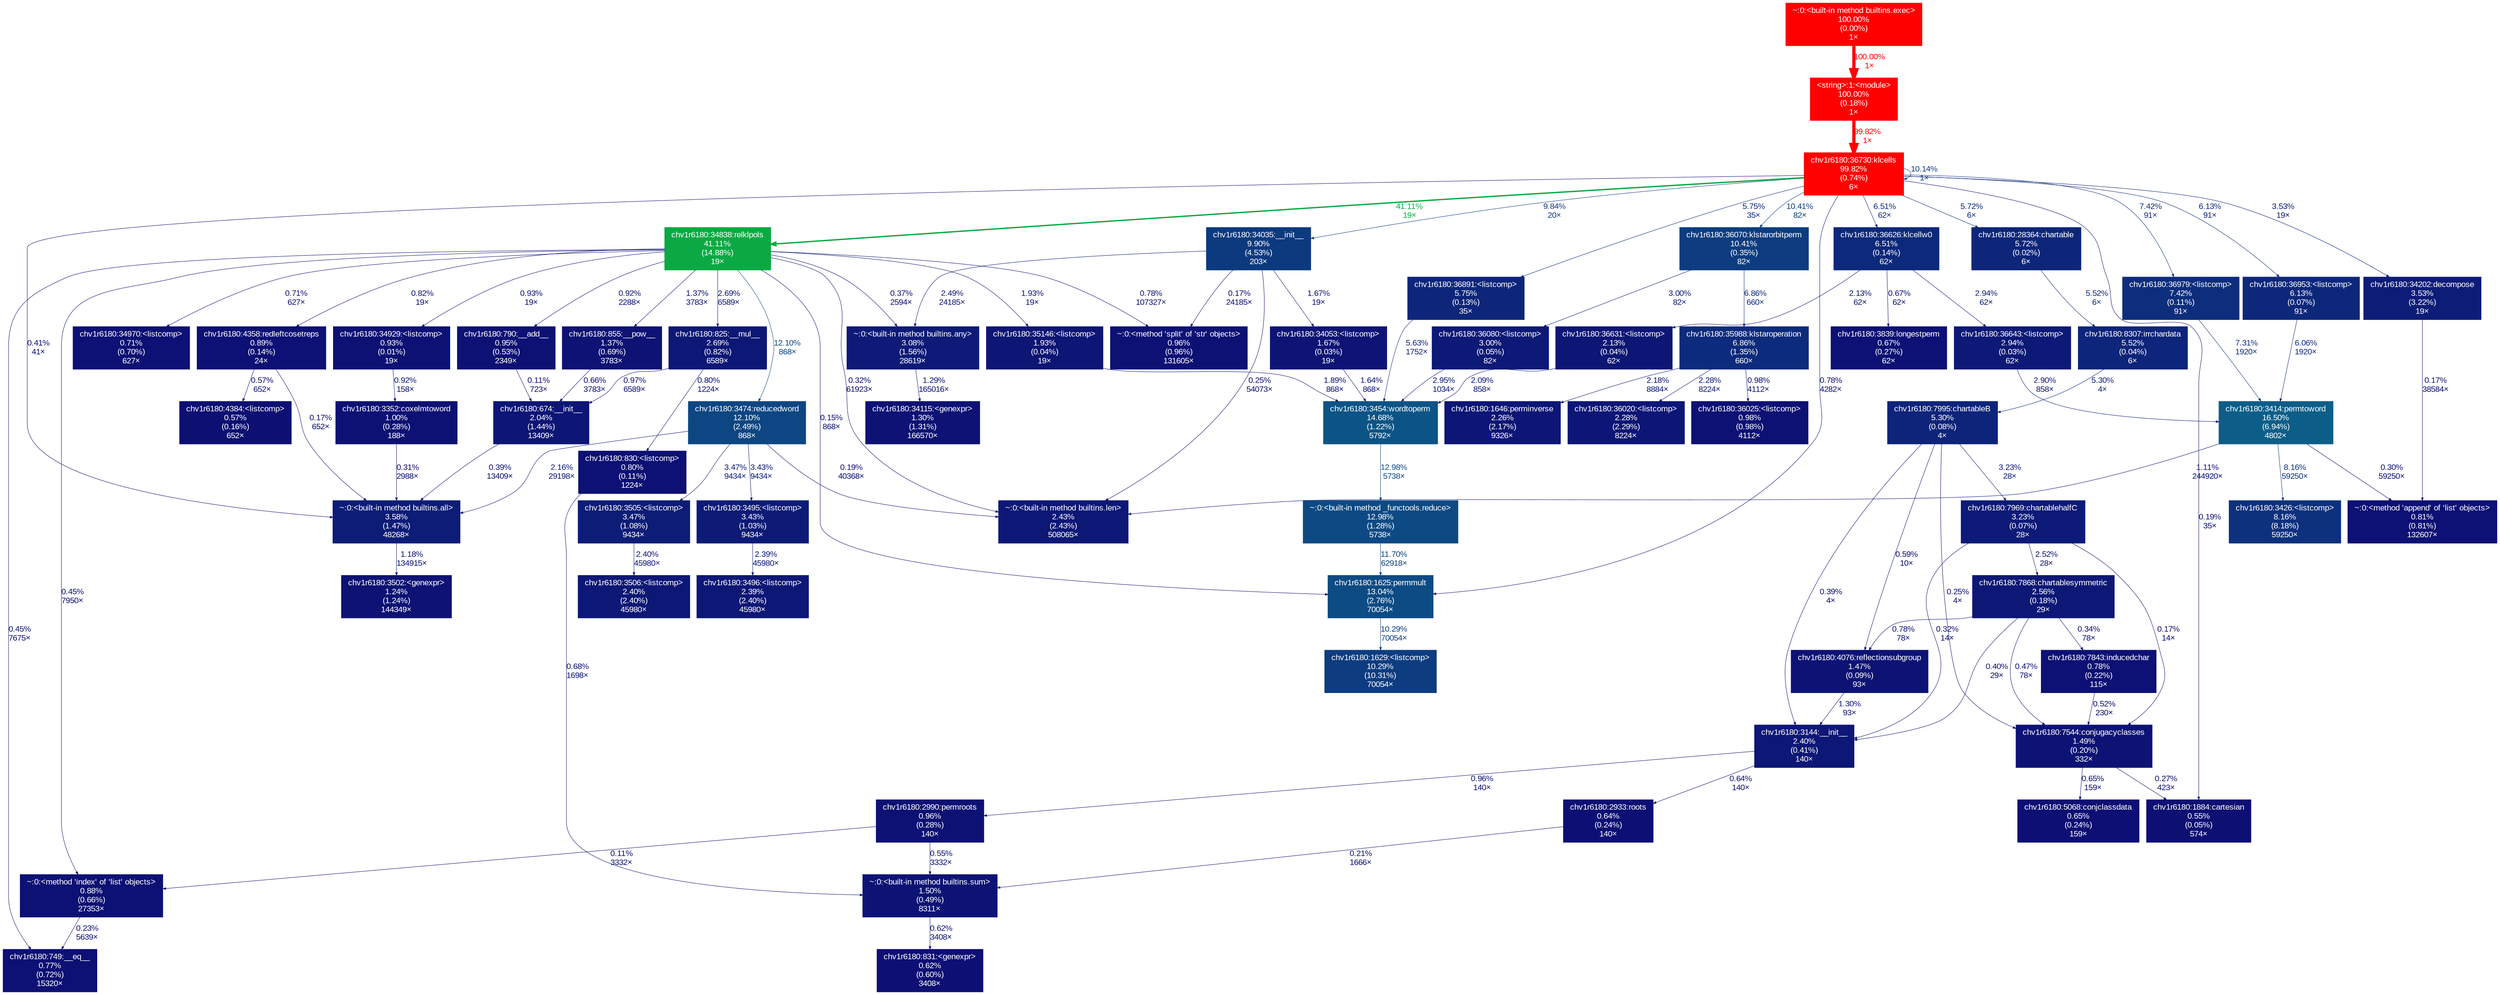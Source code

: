 digraph {
	graph [fontname=Arial, nodesep=0.125, ranksep=0.25];
	node [fontcolor=white, fontname=Arial, height=0, shape=box, style=filled, width=0];
	edge [fontname=Arial];
	0 [color="#0d4a84", fontcolor="#ffffff", fontsize="10.00", label="~:0:<built-in method _functools.reduce>\n12.98%\n(1.28%)\n5738×", tooltip="~"];
	0 -> 131 [arrowsize="0.35", color="#0d4382", fontcolor="#0d4382", fontsize="10.00", label="11.70%\n62918×", labeldistance="0.50", penwidth="0.50"];
	1 [color="#0c5486", fontcolor="#ffffff", fontsize="10.00", label="chv1r6180:3454:wordtoperm\n14.68%\n(1.22%)\n5792×", tooltip="/home/slashblade_ubuntu/Code/LieRepn/lieToolbox/PyCox/chv1r6180.py"];
	1 -> 0 [arrowsize="0.36", color="#0d4a84", fontcolor="#0d4a84", fontsize="10.00", label="12.98%\n5738×", labeldistance="0.52", penwidth="0.52"];
	5 [color="#0d1c77", fontcolor="#ffffff", fontsize="10.00", label="~:0:<built-in method builtins.all>\n3.58%\n(1.47%)\n48268×", tooltip="~"];
	5 -> 184 [arrowsize="0.35", color="#0d1274", fontcolor="#0d1274", fontsize="10.00", label="1.18%\n134915×", labeldistance="0.50", penwidth="0.50"];
	6 [color="#0d1074", fontcolor="#ffffff", fontsize="10.00", label="chv1r6180:4358:redleftcosetreps\n0.89%\n(0.14%)\n24×", tooltip="/home/slashblade_ubuntu/Code/LieRepn/lieToolbox/PyCox/chv1r6180.py"];
	6 -> 5 [arrowsize="0.35", color="#0d0d73", fontcolor="#0d0d73", fontsize="10.00", label="0.17%\n652×", labeldistance="0.50", penwidth="0.50"];
	6 -> 100 [arrowsize="0.35", color="#0d0f73", fontcolor="#0d0f73", fontsize="10.00", label="0.57%\n652×", labeldistance="0.50", penwidth="0.50"];
	7 [color="#0d1575", fontcolor="#ffffff", fontsize="10.00", label="chv1r6180:674:__init__\n2.04%\n(1.44%)\n13409×", tooltip="/home/slashblade_ubuntu/Code/LieRepn/lieToolbox/PyCox/chv1r6180.py"];
	7 -> 5 [arrowsize="0.35", color="#0d0e73", fontcolor="#0d0e73", fontsize="10.00", label="0.39%\n13409×", labeldistance="0.50", penwidth="0.50"];
	8 [color="#0d1174", fontcolor="#ffffff", fontsize="10.00", label="chv1r6180:790:__add__\n0.95%\n(0.53%)\n2349×", tooltip="/home/slashblade_ubuntu/Code/LieRepn/lieToolbox/PyCox/chv1r6180.py"];
	8 -> 7 [arrowsize="0.35", color="#0d0d73", fontcolor="#0d0d73", fontsize="10.00", label="0.11%\n723×", labeldistance="0.50", penwidth="0.50"];
	9 [color="#0d1174", fontcolor="#ffffff", fontsize="10.00", label="chv1r6180:3352:coxelmtoword\n1.00%\n(0.28%)\n188×", tooltip="/home/slashblade_ubuntu/Code/LieRepn/lieToolbox/PyCox/chv1r6180.py"];
	9 -> 5 [arrowsize="0.35", color="#0d0e73", fontcolor="#0d0e73", fontsize="10.00", label="0.31%\n2988×", labeldistance="0.50", penwidth="0.50"];
	10 [color="#0d4682", fontcolor="#ffffff", fontsize="10.00", label="chv1r6180:3474:reducedword\n12.10%\n(2.49%)\n868×", tooltip="/home/slashblade_ubuntu/Code/LieRepn/lieToolbox/PyCox/chv1r6180.py"];
	10 -> 5 [arrowsize="0.35", color="#0d1676", fontcolor="#0d1676", fontsize="10.00", label="2.16%\n29198×", labeldistance="0.50", penwidth="0.50"];
	10 -> 23 [arrowsize="0.35", color="#0d0e73", fontcolor="#0d0e73", fontsize="10.00", label="0.19%\n40368×", labeldistance="0.50", penwidth="0.50"];
	10 -> 183 [arrowsize="0.35", color="#0d1b77", fontcolor="#0d1b77", fontsize="10.00", label="3.43%\n9434×", labeldistance="0.50", penwidth="0.50"];
	10 -> 185 [arrowsize="0.35", color="#0d1c77", fontcolor="#0d1c77", fontsize="10.00", label="3.47%\n9434×", labeldistance="0.50", penwidth="0.50"];
	11 [color="#0d1375", fontcolor="#ffffff", fontsize="10.00", label="chv1r6180:4076:reflectionsubgroup\n1.47%\n(0.09%)\n93×", tooltip="/home/slashblade_ubuntu/Code/LieRepn/lieToolbox/PyCox/chv1r6180.py"];
	11 -> 35 [arrowsize="0.35", color="#0d1274", fontcolor="#0d1274", fontsize="10.00", label="1.30%\n93×", labeldistance="0.50", penwidth="0.50"];
	12 [color="#0d3a7f", fontcolor="#ffffff", fontsize="10.00", label="chv1r6180:34035:__init__\n9.90%\n(4.53%)\n203×", tooltip="/home/slashblade_ubuntu/Code/LieRepn/lieToolbox/PyCox/chv1r6180.py"];
	12 -> 15 [arrowsize="0.35", color="#0d1776", fontcolor="#0d1776", fontsize="10.00", label="2.49%\n24185×", labeldistance="0.50", penwidth="0.50"];
	12 -> 23 [arrowsize="0.35", color="#0d0e73", fontcolor="#0d0e73", fontsize="10.00", label="0.25%\n54073×", labeldistance="0.50", penwidth="0.50"];
	12 -> 76 [arrowsize="0.35", color="#0d0d73", fontcolor="#0d0d73", fontsize="10.00", label="0.17%\n24185×", labeldistance="0.50", penwidth="0.50"];
	12 -> 147 [arrowsize="0.35", color="#0d1475", fontcolor="#0d1475", fontsize="10.00", label="1.67%\n19×", labeldistance="0.50", penwidth="0.50"];
	13 [color="#0ba943", fontcolor="#ffffff", fontsize="10.00", label="chv1r6180:34838:relklpols\n41.11%\n(14.88%)\n19×", tooltip="/home/slashblade_ubuntu/Code/LieRepn/lieToolbox/PyCox/chv1r6180.py"];
	13 -> 6 [arrowsize="0.35", color="#0d1074", fontcolor="#0d1074", fontsize="10.00", label="0.82%\n19×", labeldistance="0.50", penwidth="0.50"];
	13 -> 8 [arrowsize="0.35", color="#0d1174", fontcolor="#0d1174", fontsize="10.00", label="0.92%\n2288×", labeldistance="0.50", penwidth="0.50"];
	13 -> 10 [arrowsize="0.35", color="#0d4682", fontcolor="#0d4682", fontsize="10.00", label="12.10%\n868×", labeldistance="0.50", penwidth="0.50"];
	13 -> 15 [arrowsize="0.35", color="#0d0e73", fontcolor="#0d0e73", fontsize="10.00", label="0.37%\n2594×", labeldistance="0.50", penwidth="0.50"];
	13 -> 23 [arrowsize="0.35", color="#0d0e73", fontcolor="#0d0e73", fontsize="10.00", label="0.32%\n61923×", labeldistance="0.50", penwidth="0.50"];
	13 -> 24 [arrowsize="0.35", color="#0d0f73", fontcolor="#0d0f73", fontsize="10.00", label="0.45%\n7675×", labeldistance="0.50", penwidth="0.50"];
	13 -> 25 [arrowsize="0.35", color="#0d1274", fontcolor="#0d1274", fontsize="10.00", label="1.37%\n3783×", labeldistance="0.50", penwidth="0.50"];
	13 -> 27 [arrowsize="0.35", color="#0d1876", fontcolor="#0d1876", fontsize="10.00", label="2.69%\n6589×", labeldistance="0.50", penwidth="0.50"];
	13 -> 52 [arrowsize="0.35", color="#0d1074", fontcolor="#0d1074", fontsize="10.00", label="0.71%\n627×", labeldistance="0.50", penwidth="0.50"];
	13 -> 76 [arrowsize="0.35", color="#0d1074", fontcolor="#0d1074", fontsize="10.00", label="0.78%\n107327×", labeldistance="0.50", penwidth="0.50"];
	13 -> 91 [arrowsize="0.35", color="#0d0f73", fontcolor="#0d0f73", fontsize="10.00", label="0.45%\n7950×", labeldistance="0.50", penwidth="0.50"];
	13 -> 112 [arrowsize="0.35", color="#0d1174", fontcolor="#0d1174", fontsize="10.00", label="0.93%\n19×", labeldistance="0.50", penwidth="0.50"];
	13 -> 131 [arrowsize="0.35", color="#0d0d73", fontcolor="#0d0d73", fontsize="10.00", label="0.15%\n868×", labeldistance="0.50", penwidth="0.50"];
	13 -> 150 [arrowsize="0.35", color="#0d1575", fontcolor="#0d1575", fontsize="10.00", label="1.93%\n19×", labeldistance="0.50", penwidth="0.50"];
	14 [color="#ff0200", fontcolor="#ffffff", fontsize="10.00", label="chv1r6180:36730:klcells\n99.82%\n(0.74%)\n6×", tooltip="/home/slashblade_ubuntu/Code/LieRepn/lieToolbox/PyCox/chv1r6180.py"];
	14 -> 5 [arrowsize="0.35", color="#0d0e73", fontcolor="#0d0e73", fontsize="10.00", label="0.41%\n41×", labeldistance="0.50", penwidth="0.50"];
	14 -> 12 [arrowsize="0.35", color="#0d3a7f", fontcolor="#0d3a7f", fontsize="10.00", label="9.84%\n20×", labeldistance="0.50", penwidth="0.50"];
	14 -> 13 [arrowsize="0.64", color="#0ba943", fontcolor="#0ba943", fontsize="10.00", label="41.11%\n19×", labeldistance="1.64", penwidth="1.64"];
	14 -> 14 [arrowsize="0.35", color="#0d3b80", fontcolor="#0d3b80", fontsize="10.00", label="10.14%\n1×", labeldistance="0.50", penwidth="0.50"];
	14 -> 17 [arrowsize="0.35", color="#0d3d80", fontcolor="#0d3d80", fontsize="10.00", label="10.41%\n82×", labeldistance="0.50", penwidth="0.50"];
	14 -> 21 [arrowsize="0.35", color="#0d267a", fontcolor="#0d267a", fontsize="10.00", label="5.72%\n6×", labeldistance="0.50", penwidth="0.50"];
	14 -> 43 [arrowsize="0.35", color="#0d1c77", fontcolor="#0d1c77", fontsize="10.00", label="3.53%\n19×", labeldistance="0.50", penwidth="0.50"];
	14 -> 44 [arrowsize="0.35", color="#0d0e73", fontcolor="#0d0e73", fontsize="10.00", label="0.19%\n35×", labeldistance="0.50", penwidth="0.50"];
	14 -> 81 [arrowsize="0.35", color="#0d297b", fontcolor="#0d297b", fontsize="10.00", label="6.51%\n62×", labeldistance="0.50", penwidth="0.50"];
	14 -> 115 [arrowsize="0.35", color="#0d287b", fontcolor="#0d287b", fontsize="10.00", label="6.13%\n91×", labeldistance="0.50", penwidth="0.50"];
	14 -> 116 [arrowsize="0.35", color="#0d2e7c", fontcolor="#0d2e7c", fontsize="10.00", label="7.42%\n91×", labeldistance="0.50", penwidth="0.50"];
	14 -> 131 [arrowsize="0.35", color="#0d1074", fontcolor="#0d1074", fontsize="10.00", label="0.78%\n4282×", labeldistance="0.50", penwidth="0.50"];
	14 -> 153 [arrowsize="0.35", color="#0d267a", fontcolor="#0d267a", fontsize="10.00", label="5.75%\n35×", labeldistance="0.50", penwidth="0.50"];
	15 [color="#0d1a77", fontcolor="#ffffff", fontsize="10.00", label="~:0:<built-in method builtins.any>\n3.08%\n(1.56%)\n28619×", tooltip="~"];
	15 -> 201 [arrowsize="0.35", color="#0d1274", fontcolor="#0d1274", fontsize="10.00", label="1.29%\n165016×", labeldistance="0.50", penwidth="0.50"];
	16 [color="#0d1074", fontcolor="#ffffff", fontsize="10.00", label="chv1r6180:3839:longestperm\n0.67%\n(0.27%)\n62×", tooltip="/home/slashblade_ubuntu/Code/LieRepn/lieToolbox/PyCox/chv1r6180.py"];
	17 [color="#0d3d80", fontcolor="#ffffff", fontsize="10.00", label="chv1r6180:36070:klstarorbitperm\n10.41%\n(0.35%)\n82×", tooltip="/home/slashblade_ubuntu/Code/LieRepn/lieToolbox/PyCox/chv1r6180.py"];
	17 -> 85 [arrowsize="0.35", color="#0d2b7c", fontcolor="#0d2b7c", fontsize="10.00", label="6.86%\n660×", labeldistance="0.50", penwidth="0.50"];
	17 -> 151 [arrowsize="0.35", color="#0d1977", fontcolor="#0d1977", fontsize="10.00", label="3.00%\n82×", labeldistance="0.50", penwidth="0.50"];
	20 [color="#0d1375", fontcolor="#ffffff", fontsize="10.00", label="chv1r6180:7544:conjugacyclasses\n1.49%\n(0.20%)\n332×", tooltip="/home/slashblade_ubuntu/Code/LieRepn/lieToolbox/PyCox/chv1r6180.py"];
	20 -> 44 [arrowsize="0.35", color="#0d0e73", fontcolor="#0d0e73", fontsize="10.00", label="0.27%\n423×", labeldistance="0.50", penwidth="0.50"];
	20 -> 84 [arrowsize="0.35", color="#0d0f74", fontcolor="#0d0f74", fontsize="10.00", label="0.65%\n159×", labeldistance="0.50", penwidth="0.50"];
	21 [color="#0d267a", fontcolor="#ffffff", fontsize="10.00", label="chv1r6180:28364:chartable\n5.72%\n(0.02%)\n6×", tooltip="/home/slashblade_ubuntu/Code/LieRepn/lieToolbox/PyCox/chv1r6180.py"];
	21 -> 40 [arrowsize="0.35", color="#0d257a", fontcolor="#0d257a", fontsize="10.00", label="5.52%\n6×", labeldistance="0.50", penwidth="0.50"];
	22 [color="#ff0000", fontcolor="#ffffff", fontsize="10.00", label="~:0:<built-in method builtins.exec>\n100.00%\n(0.00%)\n1×", tooltip="~"];
	22 -> 122 [arrowsize="1.00", color="#ff0000", fontcolor="#ff0000", fontsize="10.00", label="100.00%\n1×", labeldistance="4.00", penwidth="4.00"];
	23 [color="#0d1776", fontcolor="#ffffff", fontsize="10.00", label="~:0:<built-in method builtins.len>\n2.43%\n(2.43%)\n508065×", tooltip="~"];
	24 [color="#0d1074", fontcolor="#ffffff", fontsize="10.00", label="chv1r6180:749:__eq__\n0.77%\n(0.72%)\n15320×", tooltip="/home/slashblade_ubuntu/Code/LieRepn/lieToolbox/PyCox/chv1r6180.py"];
	25 [color="#0d1274", fontcolor="#ffffff", fontsize="10.00", label="chv1r6180:855:__pow__\n1.37%\n(0.69%)\n3783×", tooltip="/home/slashblade_ubuntu/Code/LieRepn/lieToolbox/PyCox/chv1r6180.py"];
	25 -> 7 [arrowsize="0.35", color="#0d0f74", fontcolor="#0d0f74", fontsize="10.00", label="0.66%\n3783×", labeldistance="0.50", penwidth="0.50"];
	27 [color="#0d1876", fontcolor="#ffffff", fontsize="10.00", label="chv1r6180:825:__mul__\n2.69%\n(0.82%)\n6589×", tooltip="/home/slashblade_ubuntu/Code/LieRepn/lieToolbox/PyCox/chv1r6180.py"];
	27 -> 7 [arrowsize="0.35", color="#0d1174", fontcolor="#0d1174", fontsize="10.00", label="0.97%\n6589×", labeldistance="0.50", penwidth="0.50"];
	27 -> 75 [arrowsize="0.35", color="#0d1074", fontcolor="#0d1074", fontsize="10.00", label="0.80%\n1224×", labeldistance="0.50", penwidth="0.50"];
	30 [color="#0d0f74", fontcolor="#ffffff", fontsize="10.00", label="chv1r6180:2933:roots\n0.64%\n(0.24%)\n140×", tooltip="/home/slashblade_ubuntu/Code/LieRepn/lieToolbox/PyCox/chv1r6180.py"];
	30 -> 69 [arrowsize="0.35", color="#0d0e73", fontcolor="#0d0e73", fontsize="10.00", label="0.21%\n1666×", labeldistance="0.50", penwidth="0.50"];
	31 [color="#0d1174", fontcolor="#ffffff", fontsize="10.00", label="chv1r6180:2990:permroots\n0.96%\n(0.28%)\n140×", tooltip="/home/slashblade_ubuntu/Code/LieRepn/lieToolbox/PyCox/chv1r6180.py"];
	31 -> 69 [arrowsize="0.35", color="#0d0f73", fontcolor="#0d0f73", fontsize="10.00", label="0.55%\n3332×", labeldistance="0.50", penwidth="0.50"];
	31 -> 91 [arrowsize="0.35", color="#0d0d73", fontcolor="#0d0d73", fontsize="10.00", label="0.11%\n3332×", labeldistance="0.50", penwidth="0.50"];
	34 [color="#0c5e88", fontcolor="#ffffff", fontsize="10.00", label="chv1r6180:3414:permtoword\n16.50%\n(6.94%)\n4802×", tooltip="/home/slashblade_ubuntu/Code/LieRepn/lieToolbox/PyCox/chv1r6180.py"];
	34 -> 23 [arrowsize="0.35", color="#0d1174", fontcolor="#0d1174", fontsize="10.00", label="1.11%\n244920×", labeldistance="0.50", penwidth="0.50"];
	34 -> 82 [arrowsize="0.35", color="#0d0e73", fontcolor="#0d0e73", fontsize="10.00", label="0.30%\n59250×", labeldistance="0.50", penwidth="0.50"];
	34 -> 159 [arrowsize="0.35", color="#0d317d", fontcolor="#0d317d", fontsize="10.00", label="8.16%\n59250×", labeldistance="0.50", penwidth="0.50"];
	35 [color="#0d1776", fontcolor="#ffffff", fontsize="10.00", label="chv1r6180:3144:__init__\n2.40%\n(0.41%)\n140×", tooltip="/home/slashblade_ubuntu/Code/LieRepn/lieToolbox/PyCox/chv1r6180.py"];
	35 -> 30 [arrowsize="0.35", color="#0d0f74", fontcolor="#0d0f74", fontsize="10.00", label="0.64%\n140×", labeldistance="0.50", penwidth="0.50"];
	35 -> 31 [arrowsize="0.35", color="#0d1174", fontcolor="#0d1174", fontsize="10.00", label="0.96%\n140×", labeldistance="0.50", penwidth="0.50"];
	36 [color="#0d1074", fontcolor="#ffffff", fontsize="10.00", label="chv1r6180:7843:inducedchar\n0.78%\n(0.22%)\n115×", tooltip="/home/slashblade_ubuntu/Code/LieRepn/lieToolbox/PyCox/chv1r6180.py"];
	36 -> 20 [arrowsize="0.35", color="#0d0f73", fontcolor="#0d0f73", fontsize="10.00", label="0.52%\n230×", labeldistance="0.50", penwidth="0.50"];
	37 [color="#0d1876", fontcolor="#ffffff", fontsize="10.00", label="chv1r6180:7868:chartablesymmetric\n2.56%\n(0.18%)\n29×", tooltip="/home/slashblade_ubuntu/Code/LieRepn/lieToolbox/PyCox/chv1r6180.py"];
	37 -> 11 [arrowsize="0.35", color="#0d1074", fontcolor="#0d1074", fontsize="10.00", label="0.78%\n78×", labeldistance="0.50", penwidth="0.50"];
	37 -> 20 [arrowsize="0.35", color="#0d0f73", fontcolor="#0d0f73", fontsize="10.00", label="0.47%\n78×", labeldistance="0.50", penwidth="0.50"];
	37 -> 35 [arrowsize="0.35", color="#0d0e73", fontcolor="#0d0e73", fontsize="10.00", label="0.40%\n29×", labeldistance="0.50", penwidth="0.50"];
	37 -> 36 [arrowsize="0.35", color="#0d0e73", fontcolor="#0d0e73", fontsize="10.00", label="0.34%\n78×", labeldistance="0.50", penwidth="0.50"];
	38 [color="#0d1a77", fontcolor="#ffffff", fontsize="10.00", label="chv1r6180:7969:chartablehalfC\n3.23%\n(0.07%)\n28×", tooltip="/home/slashblade_ubuntu/Code/LieRepn/lieToolbox/PyCox/chv1r6180.py"];
	38 -> 20 [arrowsize="0.35", color="#0d0d73", fontcolor="#0d0d73", fontsize="10.00", label="0.17%\n14×", labeldistance="0.50", penwidth="0.50"];
	38 -> 35 [arrowsize="0.35", color="#0d0e73", fontcolor="#0d0e73", fontsize="10.00", label="0.32%\n14×", labeldistance="0.50", penwidth="0.50"];
	38 -> 37 [arrowsize="0.35", color="#0d1776", fontcolor="#0d1776", fontsize="10.00", label="2.52%\n28×", labeldistance="0.50", penwidth="0.50"];
	39 [color="#0d247a", fontcolor="#ffffff", fontsize="10.00", label="chv1r6180:7995:chartableB\n5.30%\n(0.08%)\n4×", tooltip="/home/slashblade_ubuntu/Code/LieRepn/lieToolbox/PyCox/chv1r6180.py"];
	39 -> 11 [arrowsize="0.35", color="#0d0f74", fontcolor="#0d0f74", fontsize="10.00", label="0.59%\n10×", labeldistance="0.50", penwidth="0.50"];
	39 -> 20 [arrowsize="0.35", color="#0d0e73", fontcolor="#0d0e73", fontsize="10.00", label="0.25%\n4×", labeldistance="0.50", penwidth="0.50"];
	39 -> 35 [arrowsize="0.35", color="#0d0e73", fontcolor="#0d0e73", fontsize="10.00", label="0.39%\n4×", labeldistance="0.50", penwidth="0.50"];
	39 -> 38 [arrowsize="0.35", color="#0d1a77", fontcolor="#0d1a77", fontsize="10.00", label="3.23%\n28×", labeldistance="0.50", penwidth="0.50"];
	40 [color="#0d257a", fontcolor="#ffffff", fontsize="10.00", label="chv1r6180:8307:irrchardata\n5.52%\n(0.04%)\n6×", tooltip="/home/slashblade_ubuntu/Code/LieRepn/lieToolbox/PyCox/chv1r6180.py"];
	40 -> 39 [arrowsize="0.35", color="#0d247a", fontcolor="#0d247a", fontsize="10.00", label="5.30%\n4×", labeldistance="0.50", penwidth="0.50"];
	43 [color="#0d1c77", fontcolor="#ffffff", fontsize="10.00", label="chv1r6180:34202:decompose\n3.53%\n(3.22%)\n19×", tooltip="/home/slashblade_ubuntu/Code/LieRepn/lieToolbox/PyCox/chv1r6180.py"];
	43 -> 82 [arrowsize="0.35", color="#0d0d73", fontcolor="#0d0d73", fontsize="10.00", label="0.17%\n38584×", labeldistance="0.50", penwidth="0.50"];
	44 [color="#0d0f73", fontcolor="#ffffff", fontsize="10.00", label="chv1r6180:1884:cartesian\n0.55%\n(0.05%)\n574×", tooltip="/home/slashblade_ubuntu/Code/LieRepn/lieToolbox/PyCox/chv1r6180.py"];
	52 [color="#0d1074", fontcolor="#ffffff", fontsize="10.00", label="chv1r6180:34970:<listcomp>\n0.71%\n(0.70%)\n627×", tooltip="/home/slashblade_ubuntu/Code/LieRepn/lieToolbox/PyCox/chv1r6180.py"];
	64 [color="#0d0f74", fontcolor="#ffffff", fontsize="10.00", label="chv1r6180:831:<genexpr>\n0.62%\n(0.60%)\n3408×", tooltip="/home/slashblade_ubuntu/Code/LieRepn/lieToolbox/PyCox/chv1r6180.py"];
	67 [color="#0d1676", fontcolor="#ffffff", fontsize="10.00", label="chv1r6180:1646:perminverse\n2.26%\n(2.17%)\n9326×", tooltip="/home/slashblade_ubuntu/Code/LieRepn/lieToolbox/PyCox/chv1r6180.py"];
	69 [color="#0d1375", fontcolor="#ffffff", fontsize="10.00", label="~:0:<built-in method builtins.sum>\n1.50%\n(0.49%)\n8311×", tooltip="~"];
	69 -> 64 [arrowsize="0.35", color="#0d0f74", fontcolor="#0d0f74", fontsize="10.00", label="0.62%\n3408×", labeldistance="0.50", penwidth="0.50"];
	75 [color="#0d1074", fontcolor="#ffffff", fontsize="10.00", label="chv1r6180:830:<listcomp>\n0.80%\n(0.11%)\n1224×", tooltip="/home/slashblade_ubuntu/Code/LieRepn/lieToolbox/PyCox/chv1r6180.py"];
	75 -> 69 [arrowsize="0.35", color="#0d1074", fontcolor="#0d1074", fontsize="10.00", label="0.68%\n1698×", labeldistance="0.50", penwidth="0.50"];
	76 [color="#0d1174", fontcolor="#ffffff", fontsize="10.00", label="~:0:<method 'split' of 'str' objects>\n0.96%\n(0.96%)\n131605×", tooltip="~"];
	81 [color="#0d297b", fontcolor="#ffffff", fontsize="10.00", label="chv1r6180:36626:klcellw0\n6.51%\n(0.14%)\n62×", tooltip="/home/slashblade_ubuntu/Code/LieRepn/lieToolbox/PyCox/chv1r6180.py"];
	81 -> 16 [arrowsize="0.35", color="#0d1074", fontcolor="#0d1074", fontsize="10.00", label="0.67%\n62×", labeldistance="0.50", penwidth="0.50"];
	81 -> 114 [arrowsize="0.35", color="#0d1977", fontcolor="#0d1977", fontsize="10.00", label="2.94%\n62×", labeldistance="0.50", penwidth="0.50"];
	81 -> 152 [arrowsize="0.35", color="#0d1675", fontcolor="#0d1675", fontsize="10.00", label="2.13%\n62×", labeldistance="0.50", penwidth="0.50"];
	82 [color="#0d1074", fontcolor="#ffffff", fontsize="10.00", label="~:0:<method 'append' of 'list' objects>\n0.81%\n(0.81%)\n132607×", tooltip="~"];
	84 [color="#0d0f74", fontcolor="#ffffff", fontsize="10.00", label="chv1r6180:5068:conjclassdata\n0.65%\n(0.24%)\n159×", tooltip="/home/slashblade_ubuntu/Code/LieRepn/lieToolbox/PyCox/chv1r6180.py"];
	85 [color="#0d2b7c", fontcolor="#ffffff", fontsize="10.00", label="chv1r6180:35988:klstaroperation\n6.86%\n(1.35%)\n660×", tooltip="/home/slashblade_ubuntu/Code/LieRepn/lieToolbox/PyCox/chv1r6180.py"];
	85 -> 67 [arrowsize="0.35", color="#0d1676", fontcolor="#0d1676", fontsize="10.00", label="2.18%\n8884×", labeldistance="0.50", penwidth="0.50"];
	85 -> 226 [arrowsize="0.35", color="#0d1676", fontcolor="#0d1676", fontsize="10.00", label="2.28%\n8224×", labeldistance="0.50", penwidth="0.50"];
	85 -> 227 [arrowsize="0.35", color="#0d1174", fontcolor="#0d1174", fontsize="10.00", label="0.98%\n4112×", labeldistance="0.50", penwidth="0.50"];
	91 [color="#0d1074", fontcolor="#ffffff", fontsize="10.00", label="~:0:<method 'index' of 'list' objects>\n0.88%\n(0.66%)\n27353×", tooltip="~"];
	91 -> 24 [arrowsize="0.35", color="#0d0e73", fontcolor="#0d0e73", fontsize="10.00", label="0.23%\n5639×", labeldistance="0.50", penwidth="0.50"];
	100 [color="#0d0f73", fontcolor="#ffffff", fontsize="10.00", label="chv1r6180:4384:<listcomp>\n0.57%\n(0.16%)\n652×", tooltip="/home/slashblade_ubuntu/Code/LieRepn/lieToolbox/PyCox/chv1r6180.py"];
	112 [color="#0d1174", fontcolor="#ffffff", fontsize="10.00", label="chv1r6180:34929:<listcomp>\n0.93%\n(0.01%)\n19×", tooltip="/home/slashblade_ubuntu/Code/LieRepn/lieToolbox/PyCox/chv1r6180.py"];
	112 -> 9 [arrowsize="0.35", color="#0d1174", fontcolor="#0d1174", fontsize="10.00", label="0.92%\n158×", labeldistance="0.50", penwidth="0.50"];
	114 [color="#0d1977", fontcolor="#ffffff", fontsize="10.00", label="chv1r6180:36643:<listcomp>\n2.94%\n(0.03%)\n62×", tooltip="/home/slashblade_ubuntu/Code/LieRepn/lieToolbox/PyCox/chv1r6180.py"];
	114 -> 34 [arrowsize="0.35", color="#0d1976", fontcolor="#0d1976", fontsize="10.00", label="2.90%\n858×", labeldistance="0.50", penwidth="0.50"];
	115 [color="#0d287b", fontcolor="#ffffff", fontsize="10.00", label="chv1r6180:36953:<listcomp>\n6.13%\n(0.07%)\n91×", tooltip="/home/slashblade_ubuntu/Code/LieRepn/lieToolbox/PyCox/chv1r6180.py"];
	115 -> 34 [arrowsize="0.35", color="#0d277b", fontcolor="#0d277b", fontsize="10.00", label="6.06%\n1920×", labeldistance="0.50", penwidth="0.50"];
	116 [color="#0d2e7c", fontcolor="#ffffff", fontsize="10.00", label="chv1r6180:36979:<listcomp>\n7.42%\n(0.11%)\n91×", tooltip="/home/slashblade_ubuntu/Code/LieRepn/lieToolbox/PyCox/chv1r6180.py"];
	116 -> 34 [arrowsize="0.35", color="#0d2d7c", fontcolor="#0d2d7c", fontsize="10.00", label="7.31%\n1920×", labeldistance="0.50", penwidth="0.50"];
	122 [color="#ff0000", fontcolor="#ffffff", fontsize="10.00", label="<string>:1:<module>\n100.00%\n(0.18%)\n1×", tooltip="<string>"];
	122 -> 14 [arrowsize="1.00", color="#ff0200", fontcolor="#ff0200", fontsize="10.00", label="99.82%\n1×", labeldistance="3.99", penwidth="3.99"];
	130 [color="#0d3c80", fontcolor="#ffffff", fontsize="10.00", label="chv1r6180:1629:<listcomp>\n10.29%\n(10.31%)\n70054×", tooltip="/home/slashblade_ubuntu/Code/LieRepn/lieToolbox/PyCox/chv1r6180.py"];
	131 [color="#0d4b84", fontcolor="#ffffff", fontsize="10.00", label="chv1r6180:1625:permmult\n13.04%\n(2.76%)\n70054×", tooltip="/home/slashblade_ubuntu/Code/LieRepn/lieToolbox/PyCox/chv1r6180.py"];
	131 -> 130 [arrowsize="0.35", color="#0d3c80", fontcolor="#0d3c80", fontsize="10.00", label="10.29%\n70054×", labeldistance="0.50", penwidth="0.50"];
	147 [color="#0d1475", fontcolor="#ffffff", fontsize="10.00", label="chv1r6180:34053:<listcomp>\n1.67%\n(0.03%)\n19×", tooltip="/home/slashblade_ubuntu/Code/LieRepn/lieToolbox/PyCox/chv1r6180.py"];
	147 -> 1 [arrowsize="0.35", color="#0d1475", fontcolor="#0d1475", fontsize="10.00", label="1.64%\n868×", labeldistance="0.50", penwidth="0.50"];
	150 [color="#0d1575", fontcolor="#ffffff", fontsize="10.00", label="chv1r6180:35146:<listcomp>\n1.93%\n(0.04%)\n19×", tooltip="/home/slashblade_ubuntu/Code/LieRepn/lieToolbox/PyCox/chv1r6180.py"];
	150 -> 1 [arrowsize="0.35", color="#0d1575", fontcolor="#0d1575", fontsize="10.00", label="1.89%\n868×", labeldistance="0.50", penwidth="0.50"];
	151 [color="#0d1977", fontcolor="#ffffff", fontsize="10.00", label="chv1r6180:36080:<listcomp>\n3.00%\n(0.05%)\n82×", tooltip="/home/slashblade_ubuntu/Code/LieRepn/lieToolbox/PyCox/chv1r6180.py"];
	151 -> 1 [arrowsize="0.35", color="#0d1977", fontcolor="#0d1977", fontsize="10.00", label="2.95%\n1034×", labeldistance="0.50", penwidth="0.50"];
	152 [color="#0d1675", fontcolor="#ffffff", fontsize="10.00", label="chv1r6180:36631:<listcomp>\n2.13%\n(0.04%)\n62×", tooltip="/home/slashblade_ubuntu/Code/LieRepn/lieToolbox/PyCox/chv1r6180.py"];
	152 -> 1 [arrowsize="0.35", color="#0d1575", fontcolor="#0d1575", fontsize="10.00", label="2.09%\n858×", labeldistance="0.50", penwidth="0.50"];
	153 [color="#0d267a", fontcolor="#ffffff", fontsize="10.00", label="chv1r6180:36891:<listcomp>\n5.75%\n(0.13%)\n35×", tooltip="/home/slashblade_ubuntu/Code/LieRepn/lieToolbox/PyCox/chv1r6180.py"];
	153 -> 1 [arrowsize="0.35", color="#0d257a", fontcolor="#0d257a", fontsize="10.00", label="5.63%\n1752×", labeldistance="0.50", penwidth="0.50"];
	159 [color="#0d317d", fontcolor="#ffffff", fontsize="10.00", label="chv1r6180:3426:<listcomp>\n8.16%\n(8.18%)\n59250×", tooltip="/home/slashblade_ubuntu/Code/LieRepn/lieToolbox/PyCox/chv1r6180.py"];
	183 [color="#0d1b77", fontcolor="#ffffff", fontsize="10.00", label="chv1r6180:3495:<listcomp>\n3.43%\n(1.03%)\n9434×", tooltip="/home/slashblade_ubuntu/Code/LieRepn/lieToolbox/PyCox/chv1r6180.py"];
	183 -> 251 [arrowsize="0.35", color="#0d1776", fontcolor="#0d1776", fontsize="10.00", label="2.39%\n45980×", labeldistance="0.50", penwidth="0.50"];
	184 [color="#0d1274", fontcolor="#ffffff", fontsize="10.00", label="chv1r6180:3502:<genexpr>\n1.24%\n(1.24%)\n144349×", tooltip="/home/slashblade_ubuntu/Code/LieRepn/lieToolbox/PyCox/chv1r6180.py"];
	185 [color="#0d1c77", fontcolor="#ffffff", fontsize="10.00", label="chv1r6180:3505:<listcomp>\n3.47%\n(1.08%)\n9434×", tooltip="/home/slashblade_ubuntu/Code/LieRepn/lieToolbox/PyCox/chv1r6180.py"];
	185 -> 252 [arrowsize="0.35", color="#0d1776", fontcolor="#0d1776", fontsize="10.00", label="2.40%\n45980×", labeldistance="0.50", penwidth="0.50"];
	201 [color="#0d1274", fontcolor="#ffffff", fontsize="10.00", label="chv1r6180:34115:<genexpr>\n1.30%\n(1.31%)\n166570×", tooltip="/home/slashblade_ubuntu/Code/LieRepn/lieToolbox/PyCox/chv1r6180.py"];
	226 [color="#0d1676", fontcolor="#ffffff", fontsize="10.00", label="chv1r6180:36020:<listcomp>\n2.28%\n(2.29%)\n8224×", tooltip="/home/slashblade_ubuntu/Code/LieRepn/lieToolbox/PyCox/chv1r6180.py"];
	227 [color="#0d1174", fontcolor="#ffffff", fontsize="10.00", label="chv1r6180:36025:<listcomp>\n0.98%\n(0.98%)\n4112×", tooltip="/home/slashblade_ubuntu/Code/LieRepn/lieToolbox/PyCox/chv1r6180.py"];
	251 [color="#0d1776", fontcolor="#ffffff", fontsize="10.00", label="chv1r6180:3496:<listcomp>\n2.39%\n(2.40%)\n45980×", tooltip="/home/slashblade_ubuntu/Code/LieRepn/lieToolbox/PyCox/chv1r6180.py"];
	252 [color="#0d1776", fontcolor="#ffffff", fontsize="10.00", label="chv1r6180:3506:<listcomp>\n2.40%\n(2.40%)\n45980×", tooltip="/home/slashblade_ubuntu/Code/LieRepn/lieToolbox/PyCox/chv1r6180.py"];
}
